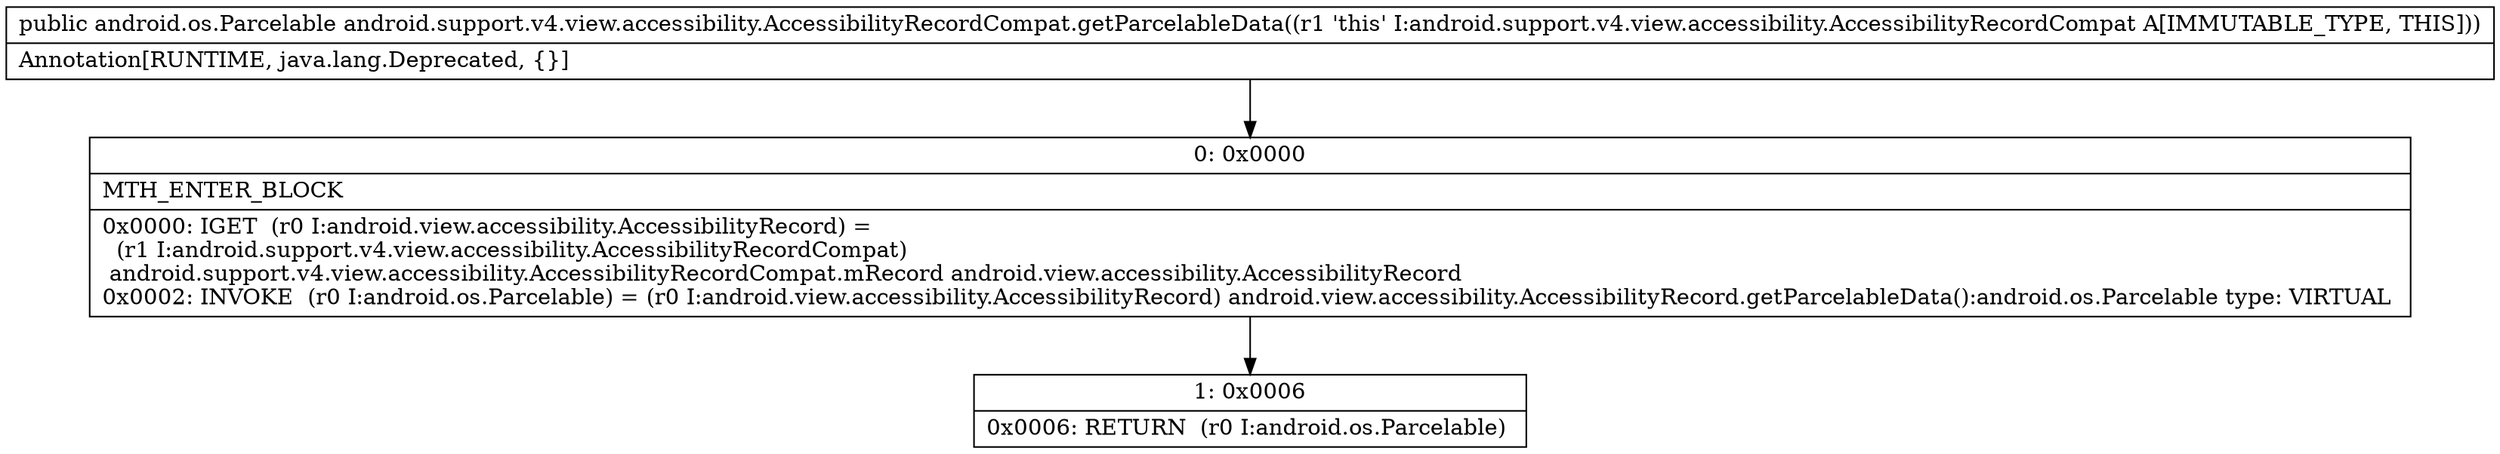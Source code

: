 digraph "CFG forandroid.support.v4.view.accessibility.AccessibilityRecordCompat.getParcelableData()Landroid\/os\/Parcelable;" {
Node_0 [shape=record,label="{0\:\ 0x0000|MTH_ENTER_BLOCK\l|0x0000: IGET  (r0 I:android.view.accessibility.AccessibilityRecord) = \l  (r1 I:android.support.v4.view.accessibility.AccessibilityRecordCompat)\l android.support.v4.view.accessibility.AccessibilityRecordCompat.mRecord android.view.accessibility.AccessibilityRecord \l0x0002: INVOKE  (r0 I:android.os.Parcelable) = (r0 I:android.view.accessibility.AccessibilityRecord) android.view.accessibility.AccessibilityRecord.getParcelableData():android.os.Parcelable type: VIRTUAL \l}"];
Node_1 [shape=record,label="{1\:\ 0x0006|0x0006: RETURN  (r0 I:android.os.Parcelable) \l}"];
MethodNode[shape=record,label="{public android.os.Parcelable android.support.v4.view.accessibility.AccessibilityRecordCompat.getParcelableData((r1 'this' I:android.support.v4.view.accessibility.AccessibilityRecordCompat A[IMMUTABLE_TYPE, THIS]))  | Annotation[RUNTIME, java.lang.Deprecated, \{\}]\l}"];
MethodNode -> Node_0;
Node_0 -> Node_1;
}

